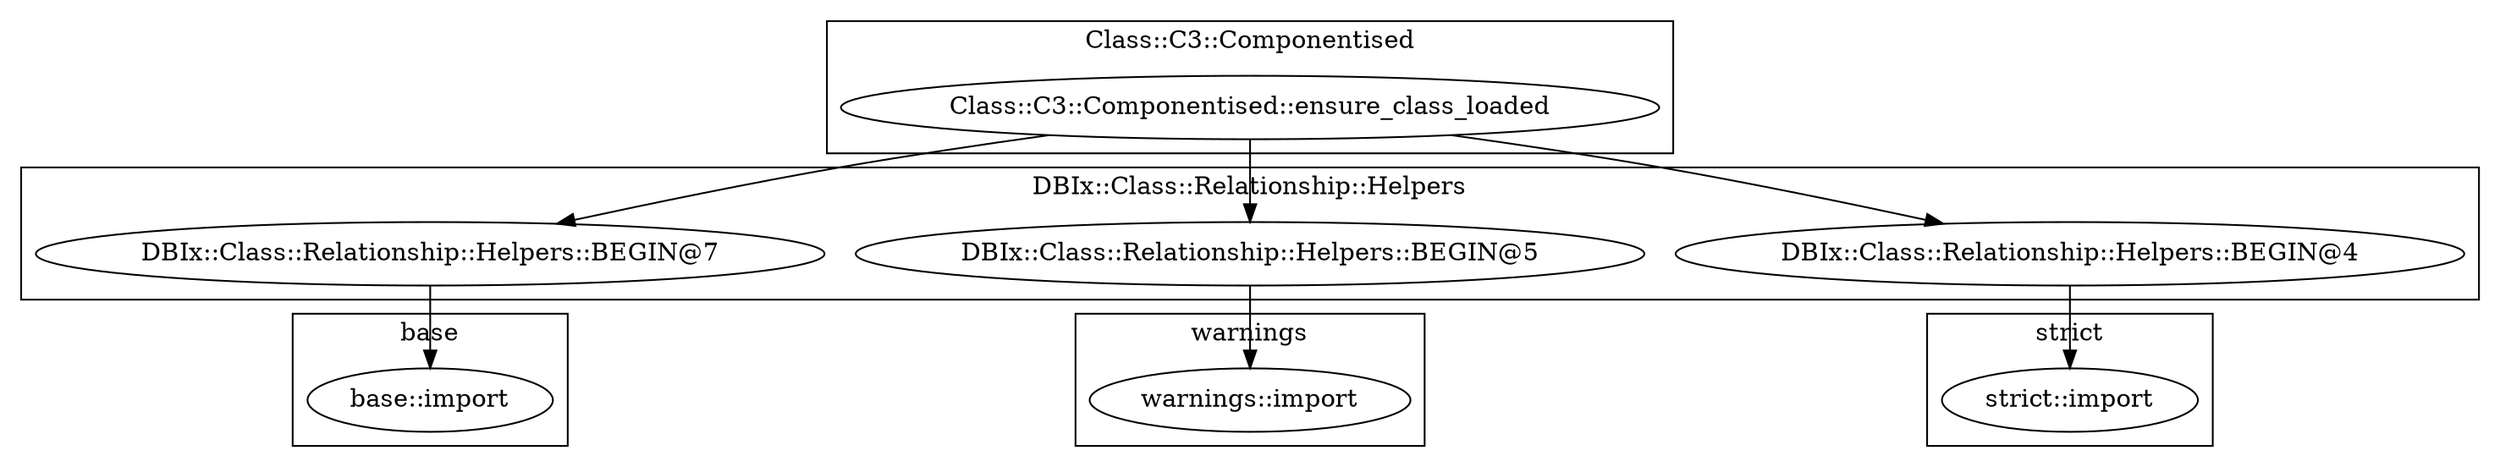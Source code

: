 digraph {
graph [overlap=false]
subgraph cluster_base {
	label="base";
	"base::import";
}
subgraph cluster_Class_C3_Componentised {
	label="Class::C3::Componentised";
	"Class::C3::Componentised::ensure_class_loaded";
}
subgraph cluster_DBIx_Class_Relationship_Helpers {
	label="DBIx::Class::Relationship::Helpers";
	"DBIx::Class::Relationship::Helpers::BEGIN@7";
	"DBIx::Class::Relationship::Helpers::BEGIN@5";
	"DBIx::Class::Relationship::Helpers::BEGIN@4";
}
subgraph cluster_warnings {
	label="warnings";
	"warnings::import";
}
subgraph cluster_strict {
	label="strict";
	"strict::import";
}
"DBIx::Class::Relationship::Helpers::BEGIN@7" -> "base::import";
"DBIx::Class::Relationship::Helpers::BEGIN@5" -> "warnings::import";
"Class::C3::Componentised::ensure_class_loaded" -> "DBIx::Class::Relationship::Helpers::BEGIN@5";
"DBIx::Class::Relationship::Helpers::BEGIN@4" -> "strict::import";
"Class::C3::Componentised::ensure_class_loaded" -> "DBIx::Class::Relationship::Helpers::BEGIN@4";
"Class::C3::Componentised::ensure_class_loaded" -> "DBIx::Class::Relationship::Helpers::BEGIN@7";
}
